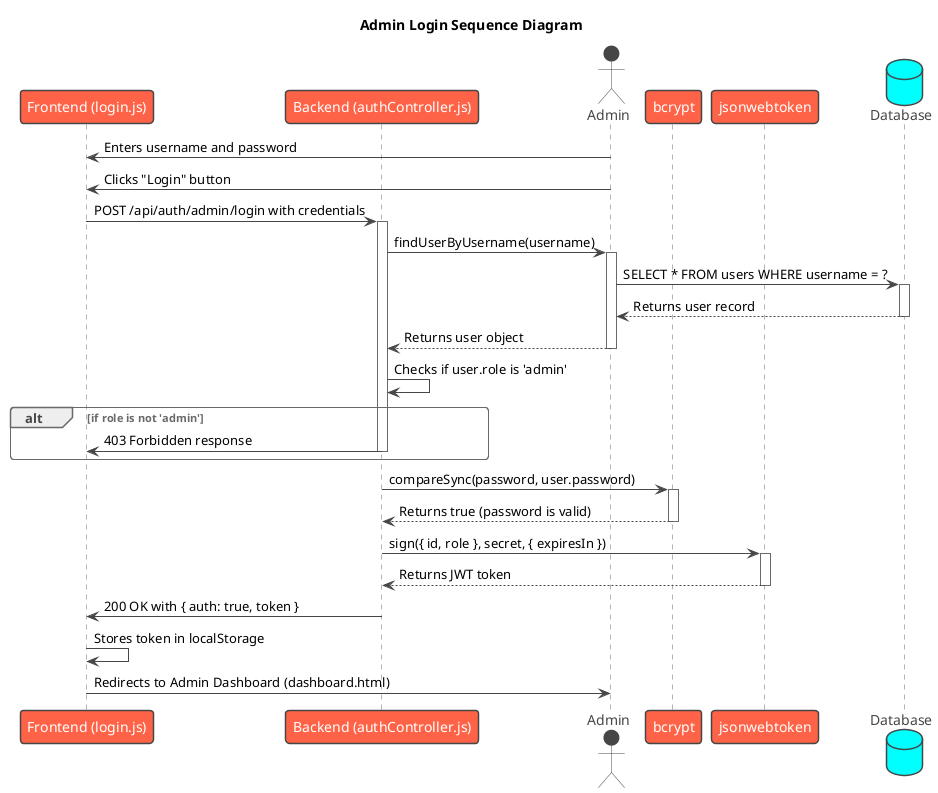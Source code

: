 @startuml
!theme vibrant
title Admin Login Sequence Diagram

actor User as "Admin"
participant Browser as "Frontend (login.js)"
participant AuthController as "Backend (authController.js)"
participant User as "User Model"
participant bcrypt
participant jwt as "jsonwebtoken"
database Database

User -> Browser: Enters username and password
User -> Browser: Clicks "Login" button
Browser -> AuthController: POST /api/auth/admin/login with credentials
activate AuthController

AuthController -> User: findUserByUsername(username)
activate User
User -> Database: SELECT * FROM users WHERE username = ?
activate Database
Database --> User: Returns user record
deactivate Database
User --> AuthController: Returns user object
deactivate User

AuthController -> AuthController: Checks if user.role is 'admin'
alt if role is not 'admin'
    AuthController -> Browser: 403 Forbidden response
    deactivate AuthController
end

AuthController -> bcrypt: compareSync(password, user.password)
activate bcrypt
bcrypt --> AuthController: Returns true (password is valid)
deactivate bcrypt

AuthController -> jwt: sign({ id, role }, secret, { expiresIn })
activate jwt
jwt --> AuthController: Returns JWT token
deactivate jwt

AuthController -> Browser: 200 OK with { auth: true, token }
deactivate AuthController

Browser -> Browser: Stores token in localStorage
Browser -> User: Redirects to Admin Dashboard (dashboard.html)

@enduml
